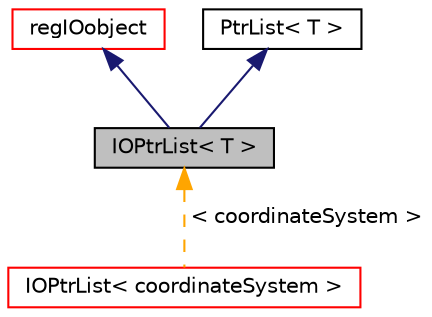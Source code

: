 digraph "IOPtrList&lt; T &gt;"
{
  bgcolor="transparent";
  edge [fontname="Helvetica",fontsize="10",labelfontname="Helvetica",labelfontsize="10"];
  node [fontname="Helvetica",fontsize="10",shape=record];
  Node1 [label="IOPtrList\< T \>",height=0.2,width=0.4,color="black", fillcolor="grey75", style="filled", fontcolor="black"];
  Node2 -> Node1 [dir="back",color="midnightblue",fontsize="10",style="solid",fontname="Helvetica"];
  Node2 [label="regIOobject",height=0.2,width=0.4,color="red",URL="$a02193.html",tooltip="regIOobject is an abstract class derived from IOobject to handle automatic object registration with t..."];
  Node3 -> Node1 [dir="back",color="midnightblue",fontsize="10",style="solid",fontname="Helvetica"];
  Node3 [label="PtrList\< T \>",height=0.2,width=0.4,color="black",URL="$a02072.html",tooltip="A templated 1D list of pointers to objects of type <T>, where the size of the array is known and used..."];
  Node1 -> Node4 [dir="back",color="orange",fontsize="10",style="dashed",label=" \< coordinateSystem \>" ,fontname="Helvetica"];
  Node4 [label="IOPtrList\< coordinateSystem \>",height=0.2,width=0.4,color="red",URL="$a01202.html"];
}
